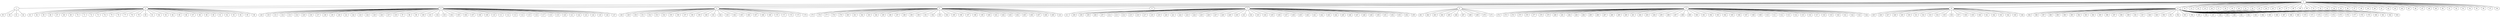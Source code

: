 
graph graphname {
    0 -- 1
0 -- 2
0 -- 3
0 -- 4
0 -- 5
0 -- 6
0 -- 7
0 -- 8
0 -- 9
0 -- 10
0 -- 11
0 -- 12
0 -- 13
0 -- 14
0 -- 15
0 -- 16
0 -- 17
0 -- 18
0 -- 19
0 -- 20
0 -- 21
0 -- 22
0 -- 23
0 -- 24
0 -- 25
0 -- 26
0 -- 27
0 -- 28
0 -- 29
0 -- 30
0 -- 31
0 -- 32
0 -- 33
0 -- 34
0 -- 35
0 -- 36
0 -- 37
0 -- 38
0 -- 39
0 -- 40
0 -- 41
0 -- 42
0 -- 43
0 -- 44
0 -- 45
0 -- 46
0 -- 47
0 -- 48
0 -- 49
0 -- 50
0 -- 51
0 -- 52
0 -- 53
0 -- 54
0 -- 55
0 -- 56
0 -- 57
0 -- 58
1 -- 59
1 -- 60
1 -- 61
1 -- 62
2 -- 63
2 -- 64
2 -- 65
2 -- 66
2 -- 67
2 -- 68
2 -- 69
2 -- 70
2 -- 71
2 -- 72
2 -- 73
2 -- 74
2 -- 75
2 -- 76
2 -- 77
2 -- 78
2 -- 79
2 -- 80
2 -- 81
2 -- 82
2 -- 83
2 -- 84
2 -- 85
2 -- 86
2 -- 87
2 -- 88
2 -- 89
2 -- 90
2 -- 91
2 -- 92
2 -- 93
2 -- 94
2 -- 95
2 -- 96
3 -- 128
3 -- 130
3 -- 131
3 -- 132
3 -- 133
3 -- 134
3 -- 129
3 -- 136
3 -- 137
3 -- 138
3 -- 139
3 -- 140
3 -- 141
3 -- 142
3 -- 143
3 -- 144
3 -- 145
3 -- 146
3 -- 147
3 -- 135
3 -- 97
3 -- 98
3 -- 99
3 -- 100
3 -- 101
3 -- 102
3 -- 103
3 -- 104
3 -- 105
3 -- 106
3 -- 107
3 -- 108
3 -- 109
3 -- 110
3 -- 111
3 -- 112
3 -- 113
3 -- 114
3 -- 115
3 -- 116
3 -- 117
3 -- 118
3 -- 119
3 -- 120
3 -- 121
3 -- 122
3 -- 123
3 -- 124
3 -- 125
3 -- 126
3 -- 127
4 -- 148
4 -- 149
4 -- 150
4 -- 151
4 -- 152
4 -- 153
4 -- 154
4 -- 155
4 -- 156
4 -- 157
4 -- 158
4 -- 159
4 -- 160
4 -- 161
4 -- 162
4 -- 163
4 -- 164
4 -- 165
4 -- 166
4 -- 167
4 -- 168
4 -- 169
4 -- 170
4 -- 171
4 -- 172
4 -- 173
4 -- 174
5 -- 175
5 -- 176
5 -- 177
5 -- 178
5 -- 179
5 -- 180
5 -- 181
5 -- 182
5 -- 183
5 -- 184
5 -- 185
5 -- 186
5 -- 187
5 -- 188
5 -- 189
5 -- 190
5 -- 191
5 -- 192
5 -- 193
5 -- 194
5 -- 195
5 -- 196
5 -- 197
5 -- 198
5 -- 199
5 -- 200
5 -- 201
5 -- 202
5 -- 203
5 -- 204
5 -- 205
5 -- 206
5 -- 207
5 -- 208
5 -- 209
5 -- 210
6 -- 211
7 -- 256
7 -- 258
7 -- 259
7 -- 260
7 -- 257
7 -- 212
7 -- 213
7 -- 214
7 -- 215
7 -- 216
7 -- 217
7 -- 218
7 -- 219
7 -- 220
7 -- 221
7 -- 222
7 -- 223
7 -- 224
7 -- 225
7 -- 226
7 -- 227
7 -- 228
7 -- 229
7 -- 230
7 -- 231
7 -- 232
7 -- 233
7 -- 234
7 -- 235
7 -- 236
7 -- 237
7 -- 238
7 -- 239
7 -- 240
7 -- 241
7 -- 242
7 -- 243
7 -- 244
7 -- 245
7 -- 246
7 -- 247
7 -- 248
7 -- 249
7 -- 250
7 -- 251
7 -- 252
7 -- 253
7 -- 254
7 -- 255
8 -- 261
8 -- 262
8 -- 263
8 -- 264
8 -- 265
8 -- 266
8 -- 267
8 -- 268
8 -- 269
8 -- 270
8 -- 271
9 -- 272
9 -- 273
9 -- 274
9 -- 275
9 -- 276
9 -- 277
9 -- 278
9 -- 279
9 -- 280
9 -- 281
9 -- 282
9 -- 283
9 -- 284
9 -- 285
9 -- 286
9 -- 287
9 -- 288
9 -- 289
9 -- 290
9 -- 291
9 -- 292
9 -- 293
9 -- 294
9 -- 295
9 -- 296
9 -- 297
9 -- 298
9 -- 299
9 -- 300
9 -- 301
9 -- 302
9 -- 303
9 -- 304
9 -- 305
9 -- 306
9 -- 307
9 -- 308
9 -- 309
9 -- 310
9 -- 311
9 -- 312
9 -- 313
9 -- 314
9 -- 315
9 -- 316
9 -- 317
9 -- 318
9 -- 319
9 -- 320
9 -- 321
9 -- 322
9 -- 323
9 -- 324
10 -- 325
10 -- 326
10 -- 327
10 -- 328
10 -- 329
10 -- 330
10 -- 331
10 -- 332
10 -- 333
10 -- 334
10 -- 335
10 -- 336
10 -- 337
10 -- 338
10 -- 339
10 -- 340
10 -- 341
10 -- 342
10 -- 343
10 -- 344
10 -- 345
10 -- 346
11 -- 384
11 -- 386
11 -- 387
11 -- 388
11 -- 389
11 -- 390
11 -- 385
11 -- 392
11 -- 393
11 -- 394
11 -- 395
11 -- 396
11 -- 397
11 -- 398
11 -- 399
11 -- 391
11 -- 347
11 -- 348
11 -- 349
11 -- 350
11 -- 351
11 -- 352
11 -- 353
11 -- 354
11 -- 355
11 -- 356
11 -- 357
11 -- 358
11 -- 359
11 -- 360
11 -- 361
11 -- 362
11 -- 363
11 -- 364
11 -- 365
11 -- 366
11 -- 367
11 -- 368
11 -- 369
11 -- 370
11 -- 371
11 -- 372
11 -- 373
11 -- 374
11 -- 375
11 -- 376
11 -- 377
11 -- 378
11 -- 379
11 -- 380
11 -- 381
11 -- 382
11 -- 383

}
